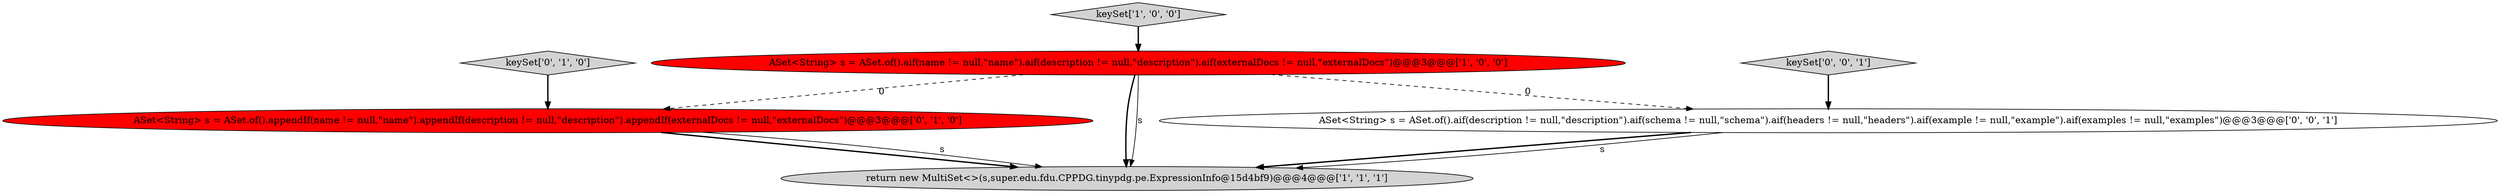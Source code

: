 digraph {
1 [style = filled, label = "return new MultiSet<>(s,super.edu.fdu.CPPDG.tinypdg.pe.ExpressionInfo@15d4bf9)@@@4@@@['1', '1', '1']", fillcolor = lightgray, shape = ellipse image = "AAA0AAABBB1BBB"];
5 [style = filled, label = "ASet<String> s = ASet.of().aif(description != null,\"description\").aif(schema != null,\"schema\").aif(headers != null,\"headers\").aif(example != null,\"example\").aif(examples != null,\"examples\")@@@3@@@['0', '0', '1']", fillcolor = white, shape = ellipse image = "AAA0AAABBB3BBB"];
3 [style = filled, label = "keySet['0', '1', '0']", fillcolor = lightgray, shape = diamond image = "AAA0AAABBB2BBB"];
2 [style = filled, label = "ASet<String> s = ASet.of().aif(name != null,\"name\").aif(description != null,\"description\").aif(externalDocs != null,\"externalDocs\")@@@3@@@['1', '0', '0']", fillcolor = red, shape = ellipse image = "AAA1AAABBB1BBB"];
6 [style = filled, label = "keySet['0', '0', '1']", fillcolor = lightgray, shape = diamond image = "AAA0AAABBB3BBB"];
0 [style = filled, label = "keySet['1', '0', '0']", fillcolor = lightgray, shape = diamond image = "AAA0AAABBB1BBB"];
4 [style = filled, label = "ASet<String> s = ASet.of().appendIf(name != null,\"name\").appendIf(description != null,\"description\").appendIf(externalDocs != null,\"externalDocs\")@@@3@@@['0', '1', '0']", fillcolor = red, shape = ellipse image = "AAA1AAABBB2BBB"];
5->1 [style = bold, label=""];
6->5 [style = bold, label=""];
2->4 [style = dashed, label="0"];
4->1 [style = bold, label=""];
2->5 [style = dashed, label="0"];
5->1 [style = solid, label="s"];
4->1 [style = solid, label="s"];
3->4 [style = bold, label=""];
2->1 [style = bold, label=""];
2->1 [style = solid, label="s"];
0->2 [style = bold, label=""];
}
